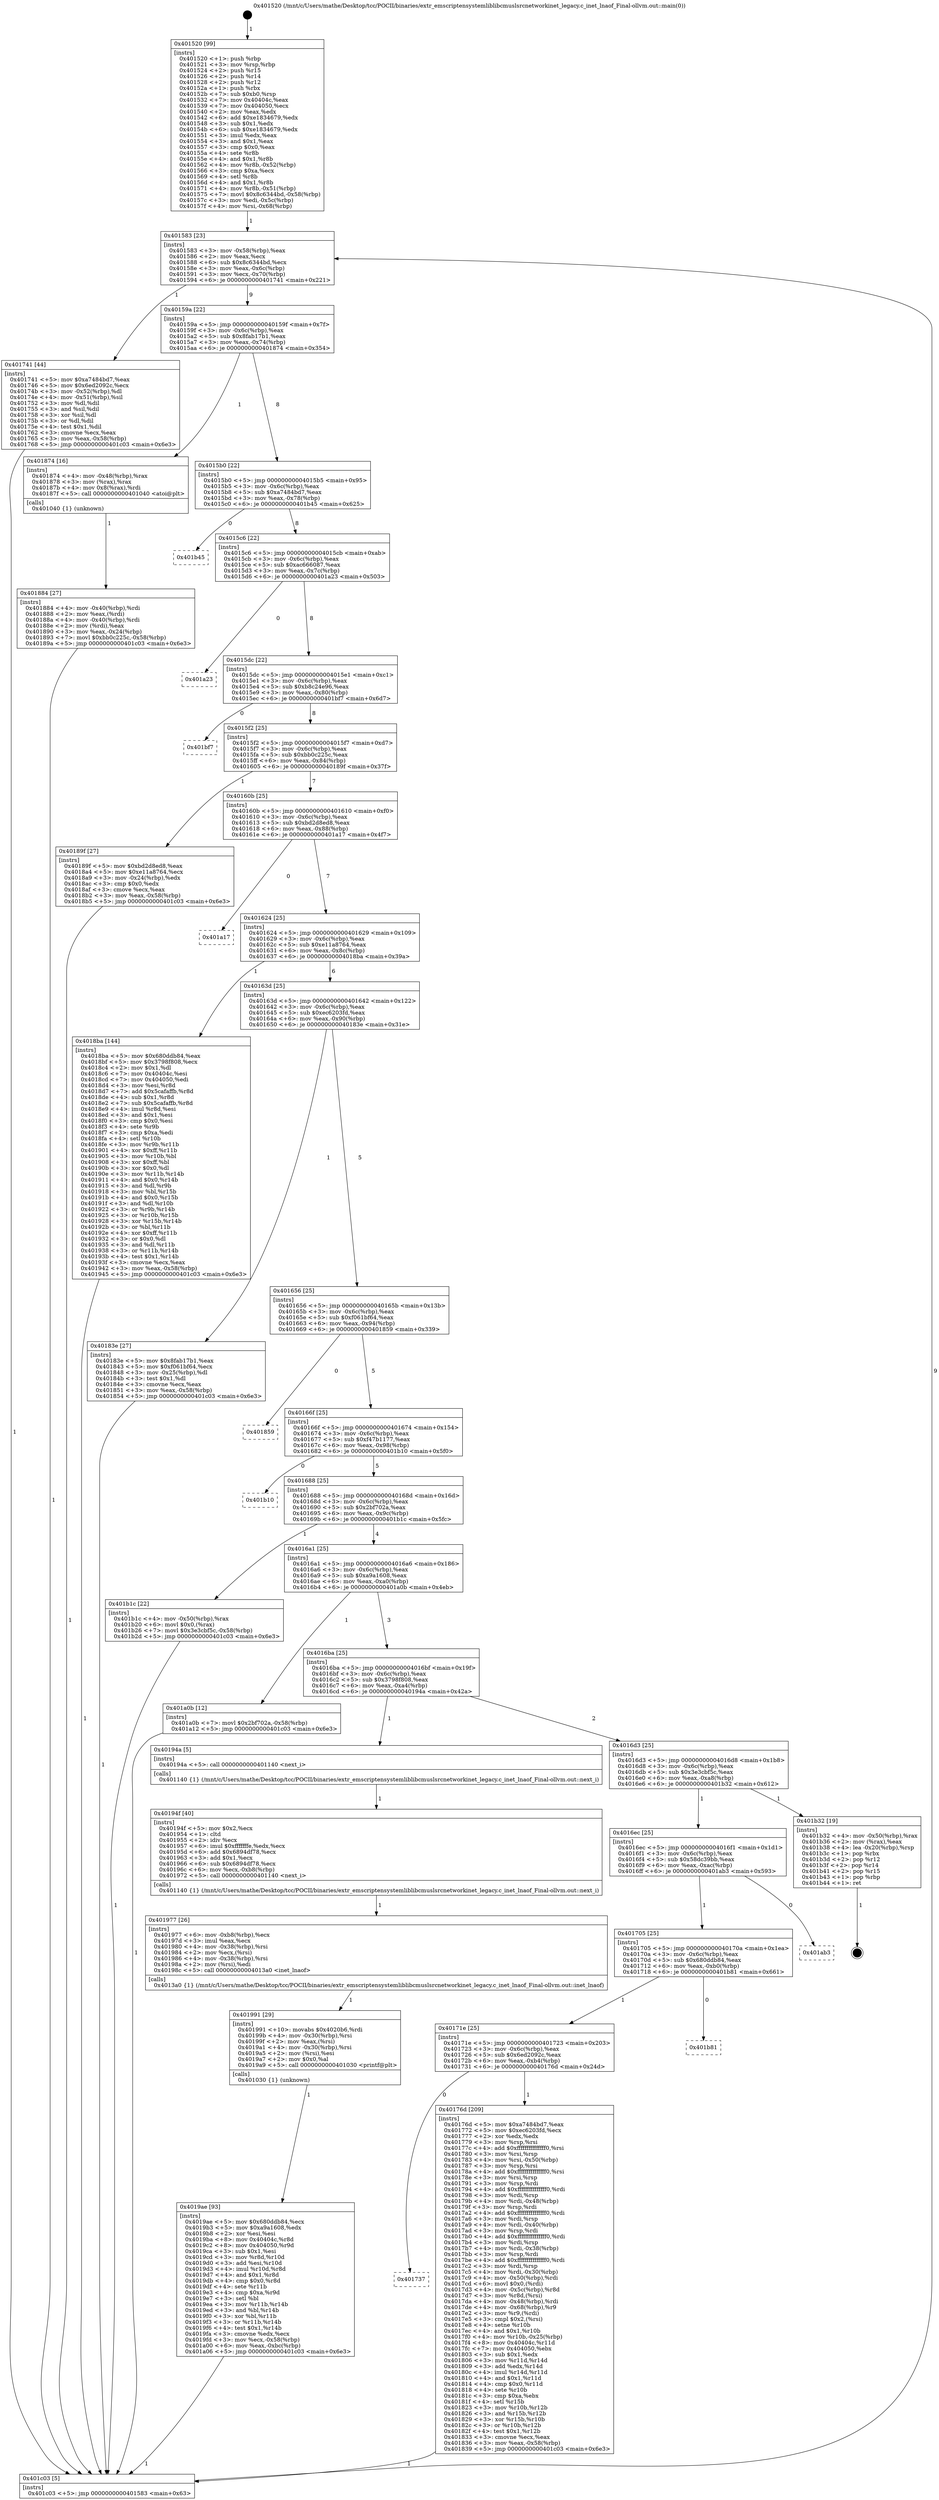 digraph "0x401520" {
  label = "0x401520 (/mnt/c/Users/mathe/Desktop/tcc/POCII/binaries/extr_emscriptensystemliblibcmuslsrcnetworkinet_legacy.c_inet_lnaof_Final-ollvm.out::main(0))"
  labelloc = "t"
  node[shape=record]

  Entry [label="",width=0.3,height=0.3,shape=circle,fillcolor=black,style=filled]
  "0x401583" [label="{
     0x401583 [23]\l
     | [instrs]\l
     &nbsp;&nbsp;0x401583 \<+3\>: mov -0x58(%rbp),%eax\l
     &nbsp;&nbsp;0x401586 \<+2\>: mov %eax,%ecx\l
     &nbsp;&nbsp;0x401588 \<+6\>: sub $0x8c6344bd,%ecx\l
     &nbsp;&nbsp;0x40158e \<+3\>: mov %eax,-0x6c(%rbp)\l
     &nbsp;&nbsp;0x401591 \<+3\>: mov %ecx,-0x70(%rbp)\l
     &nbsp;&nbsp;0x401594 \<+6\>: je 0000000000401741 \<main+0x221\>\l
  }"]
  "0x401741" [label="{
     0x401741 [44]\l
     | [instrs]\l
     &nbsp;&nbsp;0x401741 \<+5\>: mov $0xa7484bd7,%eax\l
     &nbsp;&nbsp;0x401746 \<+5\>: mov $0x6ed2092c,%ecx\l
     &nbsp;&nbsp;0x40174b \<+3\>: mov -0x52(%rbp),%dl\l
     &nbsp;&nbsp;0x40174e \<+4\>: mov -0x51(%rbp),%sil\l
     &nbsp;&nbsp;0x401752 \<+3\>: mov %dl,%dil\l
     &nbsp;&nbsp;0x401755 \<+3\>: and %sil,%dil\l
     &nbsp;&nbsp;0x401758 \<+3\>: xor %sil,%dl\l
     &nbsp;&nbsp;0x40175b \<+3\>: or %dl,%dil\l
     &nbsp;&nbsp;0x40175e \<+4\>: test $0x1,%dil\l
     &nbsp;&nbsp;0x401762 \<+3\>: cmovne %ecx,%eax\l
     &nbsp;&nbsp;0x401765 \<+3\>: mov %eax,-0x58(%rbp)\l
     &nbsp;&nbsp;0x401768 \<+5\>: jmp 0000000000401c03 \<main+0x6e3\>\l
  }"]
  "0x40159a" [label="{
     0x40159a [22]\l
     | [instrs]\l
     &nbsp;&nbsp;0x40159a \<+5\>: jmp 000000000040159f \<main+0x7f\>\l
     &nbsp;&nbsp;0x40159f \<+3\>: mov -0x6c(%rbp),%eax\l
     &nbsp;&nbsp;0x4015a2 \<+5\>: sub $0x8fab17b1,%eax\l
     &nbsp;&nbsp;0x4015a7 \<+3\>: mov %eax,-0x74(%rbp)\l
     &nbsp;&nbsp;0x4015aa \<+6\>: je 0000000000401874 \<main+0x354\>\l
  }"]
  "0x401c03" [label="{
     0x401c03 [5]\l
     | [instrs]\l
     &nbsp;&nbsp;0x401c03 \<+5\>: jmp 0000000000401583 \<main+0x63\>\l
  }"]
  "0x401520" [label="{
     0x401520 [99]\l
     | [instrs]\l
     &nbsp;&nbsp;0x401520 \<+1\>: push %rbp\l
     &nbsp;&nbsp;0x401521 \<+3\>: mov %rsp,%rbp\l
     &nbsp;&nbsp;0x401524 \<+2\>: push %r15\l
     &nbsp;&nbsp;0x401526 \<+2\>: push %r14\l
     &nbsp;&nbsp;0x401528 \<+2\>: push %r12\l
     &nbsp;&nbsp;0x40152a \<+1\>: push %rbx\l
     &nbsp;&nbsp;0x40152b \<+7\>: sub $0xb0,%rsp\l
     &nbsp;&nbsp;0x401532 \<+7\>: mov 0x40404c,%eax\l
     &nbsp;&nbsp;0x401539 \<+7\>: mov 0x404050,%ecx\l
     &nbsp;&nbsp;0x401540 \<+2\>: mov %eax,%edx\l
     &nbsp;&nbsp;0x401542 \<+6\>: add $0xe1834679,%edx\l
     &nbsp;&nbsp;0x401548 \<+3\>: sub $0x1,%edx\l
     &nbsp;&nbsp;0x40154b \<+6\>: sub $0xe1834679,%edx\l
     &nbsp;&nbsp;0x401551 \<+3\>: imul %edx,%eax\l
     &nbsp;&nbsp;0x401554 \<+3\>: and $0x1,%eax\l
     &nbsp;&nbsp;0x401557 \<+3\>: cmp $0x0,%eax\l
     &nbsp;&nbsp;0x40155a \<+4\>: sete %r8b\l
     &nbsp;&nbsp;0x40155e \<+4\>: and $0x1,%r8b\l
     &nbsp;&nbsp;0x401562 \<+4\>: mov %r8b,-0x52(%rbp)\l
     &nbsp;&nbsp;0x401566 \<+3\>: cmp $0xa,%ecx\l
     &nbsp;&nbsp;0x401569 \<+4\>: setl %r8b\l
     &nbsp;&nbsp;0x40156d \<+4\>: and $0x1,%r8b\l
     &nbsp;&nbsp;0x401571 \<+4\>: mov %r8b,-0x51(%rbp)\l
     &nbsp;&nbsp;0x401575 \<+7\>: movl $0x8c6344bd,-0x58(%rbp)\l
     &nbsp;&nbsp;0x40157c \<+3\>: mov %edi,-0x5c(%rbp)\l
     &nbsp;&nbsp;0x40157f \<+4\>: mov %rsi,-0x68(%rbp)\l
  }"]
  Exit [label="",width=0.3,height=0.3,shape=circle,fillcolor=black,style=filled,peripheries=2]
  "0x401874" [label="{
     0x401874 [16]\l
     | [instrs]\l
     &nbsp;&nbsp;0x401874 \<+4\>: mov -0x48(%rbp),%rax\l
     &nbsp;&nbsp;0x401878 \<+3\>: mov (%rax),%rax\l
     &nbsp;&nbsp;0x40187b \<+4\>: mov 0x8(%rax),%rdi\l
     &nbsp;&nbsp;0x40187f \<+5\>: call 0000000000401040 \<atoi@plt\>\l
     | [calls]\l
     &nbsp;&nbsp;0x401040 \{1\} (unknown)\l
  }"]
  "0x4015b0" [label="{
     0x4015b0 [22]\l
     | [instrs]\l
     &nbsp;&nbsp;0x4015b0 \<+5\>: jmp 00000000004015b5 \<main+0x95\>\l
     &nbsp;&nbsp;0x4015b5 \<+3\>: mov -0x6c(%rbp),%eax\l
     &nbsp;&nbsp;0x4015b8 \<+5\>: sub $0xa7484bd7,%eax\l
     &nbsp;&nbsp;0x4015bd \<+3\>: mov %eax,-0x78(%rbp)\l
     &nbsp;&nbsp;0x4015c0 \<+6\>: je 0000000000401b45 \<main+0x625\>\l
  }"]
  "0x4019ae" [label="{
     0x4019ae [93]\l
     | [instrs]\l
     &nbsp;&nbsp;0x4019ae \<+5\>: mov $0x680ddb84,%ecx\l
     &nbsp;&nbsp;0x4019b3 \<+5\>: mov $0xa9a1608,%edx\l
     &nbsp;&nbsp;0x4019b8 \<+2\>: xor %esi,%esi\l
     &nbsp;&nbsp;0x4019ba \<+8\>: mov 0x40404c,%r8d\l
     &nbsp;&nbsp;0x4019c2 \<+8\>: mov 0x404050,%r9d\l
     &nbsp;&nbsp;0x4019ca \<+3\>: sub $0x1,%esi\l
     &nbsp;&nbsp;0x4019cd \<+3\>: mov %r8d,%r10d\l
     &nbsp;&nbsp;0x4019d0 \<+3\>: add %esi,%r10d\l
     &nbsp;&nbsp;0x4019d3 \<+4\>: imul %r10d,%r8d\l
     &nbsp;&nbsp;0x4019d7 \<+4\>: and $0x1,%r8d\l
     &nbsp;&nbsp;0x4019db \<+4\>: cmp $0x0,%r8d\l
     &nbsp;&nbsp;0x4019df \<+4\>: sete %r11b\l
     &nbsp;&nbsp;0x4019e3 \<+4\>: cmp $0xa,%r9d\l
     &nbsp;&nbsp;0x4019e7 \<+3\>: setl %bl\l
     &nbsp;&nbsp;0x4019ea \<+3\>: mov %r11b,%r14b\l
     &nbsp;&nbsp;0x4019ed \<+3\>: and %bl,%r14b\l
     &nbsp;&nbsp;0x4019f0 \<+3\>: xor %bl,%r11b\l
     &nbsp;&nbsp;0x4019f3 \<+3\>: or %r11b,%r14b\l
     &nbsp;&nbsp;0x4019f6 \<+4\>: test $0x1,%r14b\l
     &nbsp;&nbsp;0x4019fa \<+3\>: cmovne %edx,%ecx\l
     &nbsp;&nbsp;0x4019fd \<+3\>: mov %ecx,-0x58(%rbp)\l
     &nbsp;&nbsp;0x401a00 \<+6\>: mov %eax,-0xbc(%rbp)\l
     &nbsp;&nbsp;0x401a06 \<+5\>: jmp 0000000000401c03 \<main+0x6e3\>\l
  }"]
  "0x401b45" [label="{
     0x401b45\l
  }", style=dashed]
  "0x4015c6" [label="{
     0x4015c6 [22]\l
     | [instrs]\l
     &nbsp;&nbsp;0x4015c6 \<+5\>: jmp 00000000004015cb \<main+0xab\>\l
     &nbsp;&nbsp;0x4015cb \<+3\>: mov -0x6c(%rbp),%eax\l
     &nbsp;&nbsp;0x4015ce \<+5\>: sub $0xac666087,%eax\l
     &nbsp;&nbsp;0x4015d3 \<+3\>: mov %eax,-0x7c(%rbp)\l
     &nbsp;&nbsp;0x4015d6 \<+6\>: je 0000000000401a23 \<main+0x503\>\l
  }"]
  "0x401991" [label="{
     0x401991 [29]\l
     | [instrs]\l
     &nbsp;&nbsp;0x401991 \<+10\>: movabs $0x4020b6,%rdi\l
     &nbsp;&nbsp;0x40199b \<+4\>: mov -0x30(%rbp),%rsi\l
     &nbsp;&nbsp;0x40199f \<+2\>: mov %eax,(%rsi)\l
     &nbsp;&nbsp;0x4019a1 \<+4\>: mov -0x30(%rbp),%rsi\l
     &nbsp;&nbsp;0x4019a5 \<+2\>: mov (%rsi),%esi\l
     &nbsp;&nbsp;0x4019a7 \<+2\>: mov $0x0,%al\l
     &nbsp;&nbsp;0x4019a9 \<+5\>: call 0000000000401030 \<printf@plt\>\l
     | [calls]\l
     &nbsp;&nbsp;0x401030 \{1\} (unknown)\l
  }"]
  "0x401a23" [label="{
     0x401a23\l
  }", style=dashed]
  "0x4015dc" [label="{
     0x4015dc [22]\l
     | [instrs]\l
     &nbsp;&nbsp;0x4015dc \<+5\>: jmp 00000000004015e1 \<main+0xc1\>\l
     &nbsp;&nbsp;0x4015e1 \<+3\>: mov -0x6c(%rbp),%eax\l
     &nbsp;&nbsp;0x4015e4 \<+5\>: sub $0xb8c24e96,%eax\l
     &nbsp;&nbsp;0x4015e9 \<+3\>: mov %eax,-0x80(%rbp)\l
     &nbsp;&nbsp;0x4015ec \<+6\>: je 0000000000401bf7 \<main+0x6d7\>\l
  }"]
  "0x401977" [label="{
     0x401977 [26]\l
     | [instrs]\l
     &nbsp;&nbsp;0x401977 \<+6\>: mov -0xb8(%rbp),%ecx\l
     &nbsp;&nbsp;0x40197d \<+3\>: imul %eax,%ecx\l
     &nbsp;&nbsp;0x401980 \<+4\>: mov -0x38(%rbp),%rsi\l
     &nbsp;&nbsp;0x401984 \<+2\>: mov %ecx,(%rsi)\l
     &nbsp;&nbsp;0x401986 \<+4\>: mov -0x38(%rbp),%rsi\l
     &nbsp;&nbsp;0x40198a \<+2\>: mov (%rsi),%edi\l
     &nbsp;&nbsp;0x40198c \<+5\>: call 00000000004013a0 \<inet_lnaof\>\l
     | [calls]\l
     &nbsp;&nbsp;0x4013a0 \{1\} (/mnt/c/Users/mathe/Desktop/tcc/POCII/binaries/extr_emscriptensystemliblibcmuslsrcnetworkinet_legacy.c_inet_lnaof_Final-ollvm.out::inet_lnaof)\l
  }"]
  "0x401bf7" [label="{
     0x401bf7\l
  }", style=dashed]
  "0x4015f2" [label="{
     0x4015f2 [25]\l
     | [instrs]\l
     &nbsp;&nbsp;0x4015f2 \<+5\>: jmp 00000000004015f7 \<main+0xd7\>\l
     &nbsp;&nbsp;0x4015f7 \<+3\>: mov -0x6c(%rbp),%eax\l
     &nbsp;&nbsp;0x4015fa \<+5\>: sub $0xbb0c225c,%eax\l
     &nbsp;&nbsp;0x4015ff \<+6\>: mov %eax,-0x84(%rbp)\l
     &nbsp;&nbsp;0x401605 \<+6\>: je 000000000040189f \<main+0x37f\>\l
  }"]
  "0x40194f" [label="{
     0x40194f [40]\l
     | [instrs]\l
     &nbsp;&nbsp;0x40194f \<+5\>: mov $0x2,%ecx\l
     &nbsp;&nbsp;0x401954 \<+1\>: cltd\l
     &nbsp;&nbsp;0x401955 \<+2\>: idiv %ecx\l
     &nbsp;&nbsp;0x401957 \<+6\>: imul $0xfffffffe,%edx,%ecx\l
     &nbsp;&nbsp;0x40195d \<+6\>: add $0x6894df78,%ecx\l
     &nbsp;&nbsp;0x401963 \<+3\>: add $0x1,%ecx\l
     &nbsp;&nbsp;0x401966 \<+6\>: sub $0x6894df78,%ecx\l
     &nbsp;&nbsp;0x40196c \<+6\>: mov %ecx,-0xb8(%rbp)\l
     &nbsp;&nbsp;0x401972 \<+5\>: call 0000000000401140 \<next_i\>\l
     | [calls]\l
     &nbsp;&nbsp;0x401140 \{1\} (/mnt/c/Users/mathe/Desktop/tcc/POCII/binaries/extr_emscriptensystemliblibcmuslsrcnetworkinet_legacy.c_inet_lnaof_Final-ollvm.out::next_i)\l
  }"]
  "0x40189f" [label="{
     0x40189f [27]\l
     | [instrs]\l
     &nbsp;&nbsp;0x40189f \<+5\>: mov $0xbd2d8ed8,%eax\l
     &nbsp;&nbsp;0x4018a4 \<+5\>: mov $0xe11a8764,%ecx\l
     &nbsp;&nbsp;0x4018a9 \<+3\>: mov -0x24(%rbp),%edx\l
     &nbsp;&nbsp;0x4018ac \<+3\>: cmp $0x0,%edx\l
     &nbsp;&nbsp;0x4018af \<+3\>: cmove %ecx,%eax\l
     &nbsp;&nbsp;0x4018b2 \<+3\>: mov %eax,-0x58(%rbp)\l
     &nbsp;&nbsp;0x4018b5 \<+5\>: jmp 0000000000401c03 \<main+0x6e3\>\l
  }"]
  "0x40160b" [label="{
     0x40160b [25]\l
     | [instrs]\l
     &nbsp;&nbsp;0x40160b \<+5\>: jmp 0000000000401610 \<main+0xf0\>\l
     &nbsp;&nbsp;0x401610 \<+3\>: mov -0x6c(%rbp),%eax\l
     &nbsp;&nbsp;0x401613 \<+5\>: sub $0xbd2d8ed8,%eax\l
     &nbsp;&nbsp;0x401618 \<+6\>: mov %eax,-0x88(%rbp)\l
     &nbsp;&nbsp;0x40161e \<+6\>: je 0000000000401a17 \<main+0x4f7\>\l
  }"]
  "0x401884" [label="{
     0x401884 [27]\l
     | [instrs]\l
     &nbsp;&nbsp;0x401884 \<+4\>: mov -0x40(%rbp),%rdi\l
     &nbsp;&nbsp;0x401888 \<+2\>: mov %eax,(%rdi)\l
     &nbsp;&nbsp;0x40188a \<+4\>: mov -0x40(%rbp),%rdi\l
     &nbsp;&nbsp;0x40188e \<+2\>: mov (%rdi),%eax\l
     &nbsp;&nbsp;0x401890 \<+3\>: mov %eax,-0x24(%rbp)\l
     &nbsp;&nbsp;0x401893 \<+7\>: movl $0xbb0c225c,-0x58(%rbp)\l
     &nbsp;&nbsp;0x40189a \<+5\>: jmp 0000000000401c03 \<main+0x6e3\>\l
  }"]
  "0x401a17" [label="{
     0x401a17\l
  }", style=dashed]
  "0x401624" [label="{
     0x401624 [25]\l
     | [instrs]\l
     &nbsp;&nbsp;0x401624 \<+5\>: jmp 0000000000401629 \<main+0x109\>\l
     &nbsp;&nbsp;0x401629 \<+3\>: mov -0x6c(%rbp),%eax\l
     &nbsp;&nbsp;0x40162c \<+5\>: sub $0xe11a8764,%eax\l
     &nbsp;&nbsp;0x401631 \<+6\>: mov %eax,-0x8c(%rbp)\l
     &nbsp;&nbsp;0x401637 \<+6\>: je 00000000004018ba \<main+0x39a\>\l
  }"]
  "0x401737" [label="{
     0x401737\l
  }", style=dashed]
  "0x4018ba" [label="{
     0x4018ba [144]\l
     | [instrs]\l
     &nbsp;&nbsp;0x4018ba \<+5\>: mov $0x680ddb84,%eax\l
     &nbsp;&nbsp;0x4018bf \<+5\>: mov $0x3798f808,%ecx\l
     &nbsp;&nbsp;0x4018c4 \<+2\>: mov $0x1,%dl\l
     &nbsp;&nbsp;0x4018c6 \<+7\>: mov 0x40404c,%esi\l
     &nbsp;&nbsp;0x4018cd \<+7\>: mov 0x404050,%edi\l
     &nbsp;&nbsp;0x4018d4 \<+3\>: mov %esi,%r8d\l
     &nbsp;&nbsp;0x4018d7 \<+7\>: add $0x5cafaffb,%r8d\l
     &nbsp;&nbsp;0x4018de \<+4\>: sub $0x1,%r8d\l
     &nbsp;&nbsp;0x4018e2 \<+7\>: sub $0x5cafaffb,%r8d\l
     &nbsp;&nbsp;0x4018e9 \<+4\>: imul %r8d,%esi\l
     &nbsp;&nbsp;0x4018ed \<+3\>: and $0x1,%esi\l
     &nbsp;&nbsp;0x4018f0 \<+3\>: cmp $0x0,%esi\l
     &nbsp;&nbsp;0x4018f3 \<+4\>: sete %r9b\l
     &nbsp;&nbsp;0x4018f7 \<+3\>: cmp $0xa,%edi\l
     &nbsp;&nbsp;0x4018fa \<+4\>: setl %r10b\l
     &nbsp;&nbsp;0x4018fe \<+3\>: mov %r9b,%r11b\l
     &nbsp;&nbsp;0x401901 \<+4\>: xor $0xff,%r11b\l
     &nbsp;&nbsp;0x401905 \<+3\>: mov %r10b,%bl\l
     &nbsp;&nbsp;0x401908 \<+3\>: xor $0xff,%bl\l
     &nbsp;&nbsp;0x40190b \<+3\>: xor $0x0,%dl\l
     &nbsp;&nbsp;0x40190e \<+3\>: mov %r11b,%r14b\l
     &nbsp;&nbsp;0x401911 \<+4\>: and $0x0,%r14b\l
     &nbsp;&nbsp;0x401915 \<+3\>: and %dl,%r9b\l
     &nbsp;&nbsp;0x401918 \<+3\>: mov %bl,%r15b\l
     &nbsp;&nbsp;0x40191b \<+4\>: and $0x0,%r15b\l
     &nbsp;&nbsp;0x40191f \<+3\>: and %dl,%r10b\l
     &nbsp;&nbsp;0x401922 \<+3\>: or %r9b,%r14b\l
     &nbsp;&nbsp;0x401925 \<+3\>: or %r10b,%r15b\l
     &nbsp;&nbsp;0x401928 \<+3\>: xor %r15b,%r14b\l
     &nbsp;&nbsp;0x40192b \<+3\>: or %bl,%r11b\l
     &nbsp;&nbsp;0x40192e \<+4\>: xor $0xff,%r11b\l
     &nbsp;&nbsp;0x401932 \<+3\>: or $0x0,%dl\l
     &nbsp;&nbsp;0x401935 \<+3\>: and %dl,%r11b\l
     &nbsp;&nbsp;0x401938 \<+3\>: or %r11b,%r14b\l
     &nbsp;&nbsp;0x40193b \<+4\>: test $0x1,%r14b\l
     &nbsp;&nbsp;0x40193f \<+3\>: cmovne %ecx,%eax\l
     &nbsp;&nbsp;0x401942 \<+3\>: mov %eax,-0x58(%rbp)\l
     &nbsp;&nbsp;0x401945 \<+5\>: jmp 0000000000401c03 \<main+0x6e3\>\l
  }"]
  "0x40163d" [label="{
     0x40163d [25]\l
     | [instrs]\l
     &nbsp;&nbsp;0x40163d \<+5\>: jmp 0000000000401642 \<main+0x122\>\l
     &nbsp;&nbsp;0x401642 \<+3\>: mov -0x6c(%rbp),%eax\l
     &nbsp;&nbsp;0x401645 \<+5\>: sub $0xec6203fd,%eax\l
     &nbsp;&nbsp;0x40164a \<+6\>: mov %eax,-0x90(%rbp)\l
     &nbsp;&nbsp;0x401650 \<+6\>: je 000000000040183e \<main+0x31e\>\l
  }"]
  "0x40176d" [label="{
     0x40176d [209]\l
     | [instrs]\l
     &nbsp;&nbsp;0x40176d \<+5\>: mov $0xa7484bd7,%eax\l
     &nbsp;&nbsp;0x401772 \<+5\>: mov $0xec6203fd,%ecx\l
     &nbsp;&nbsp;0x401777 \<+2\>: xor %edx,%edx\l
     &nbsp;&nbsp;0x401779 \<+3\>: mov %rsp,%rsi\l
     &nbsp;&nbsp;0x40177c \<+4\>: add $0xfffffffffffffff0,%rsi\l
     &nbsp;&nbsp;0x401780 \<+3\>: mov %rsi,%rsp\l
     &nbsp;&nbsp;0x401783 \<+4\>: mov %rsi,-0x50(%rbp)\l
     &nbsp;&nbsp;0x401787 \<+3\>: mov %rsp,%rsi\l
     &nbsp;&nbsp;0x40178a \<+4\>: add $0xfffffffffffffff0,%rsi\l
     &nbsp;&nbsp;0x40178e \<+3\>: mov %rsi,%rsp\l
     &nbsp;&nbsp;0x401791 \<+3\>: mov %rsp,%rdi\l
     &nbsp;&nbsp;0x401794 \<+4\>: add $0xfffffffffffffff0,%rdi\l
     &nbsp;&nbsp;0x401798 \<+3\>: mov %rdi,%rsp\l
     &nbsp;&nbsp;0x40179b \<+4\>: mov %rdi,-0x48(%rbp)\l
     &nbsp;&nbsp;0x40179f \<+3\>: mov %rsp,%rdi\l
     &nbsp;&nbsp;0x4017a2 \<+4\>: add $0xfffffffffffffff0,%rdi\l
     &nbsp;&nbsp;0x4017a6 \<+3\>: mov %rdi,%rsp\l
     &nbsp;&nbsp;0x4017a9 \<+4\>: mov %rdi,-0x40(%rbp)\l
     &nbsp;&nbsp;0x4017ad \<+3\>: mov %rsp,%rdi\l
     &nbsp;&nbsp;0x4017b0 \<+4\>: add $0xfffffffffffffff0,%rdi\l
     &nbsp;&nbsp;0x4017b4 \<+3\>: mov %rdi,%rsp\l
     &nbsp;&nbsp;0x4017b7 \<+4\>: mov %rdi,-0x38(%rbp)\l
     &nbsp;&nbsp;0x4017bb \<+3\>: mov %rsp,%rdi\l
     &nbsp;&nbsp;0x4017be \<+4\>: add $0xfffffffffffffff0,%rdi\l
     &nbsp;&nbsp;0x4017c2 \<+3\>: mov %rdi,%rsp\l
     &nbsp;&nbsp;0x4017c5 \<+4\>: mov %rdi,-0x30(%rbp)\l
     &nbsp;&nbsp;0x4017c9 \<+4\>: mov -0x50(%rbp),%rdi\l
     &nbsp;&nbsp;0x4017cd \<+6\>: movl $0x0,(%rdi)\l
     &nbsp;&nbsp;0x4017d3 \<+4\>: mov -0x5c(%rbp),%r8d\l
     &nbsp;&nbsp;0x4017d7 \<+3\>: mov %r8d,(%rsi)\l
     &nbsp;&nbsp;0x4017da \<+4\>: mov -0x48(%rbp),%rdi\l
     &nbsp;&nbsp;0x4017de \<+4\>: mov -0x68(%rbp),%r9\l
     &nbsp;&nbsp;0x4017e2 \<+3\>: mov %r9,(%rdi)\l
     &nbsp;&nbsp;0x4017e5 \<+3\>: cmpl $0x2,(%rsi)\l
     &nbsp;&nbsp;0x4017e8 \<+4\>: setne %r10b\l
     &nbsp;&nbsp;0x4017ec \<+4\>: and $0x1,%r10b\l
     &nbsp;&nbsp;0x4017f0 \<+4\>: mov %r10b,-0x25(%rbp)\l
     &nbsp;&nbsp;0x4017f4 \<+8\>: mov 0x40404c,%r11d\l
     &nbsp;&nbsp;0x4017fc \<+7\>: mov 0x404050,%ebx\l
     &nbsp;&nbsp;0x401803 \<+3\>: sub $0x1,%edx\l
     &nbsp;&nbsp;0x401806 \<+3\>: mov %r11d,%r14d\l
     &nbsp;&nbsp;0x401809 \<+3\>: add %edx,%r14d\l
     &nbsp;&nbsp;0x40180c \<+4\>: imul %r14d,%r11d\l
     &nbsp;&nbsp;0x401810 \<+4\>: and $0x1,%r11d\l
     &nbsp;&nbsp;0x401814 \<+4\>: cmp $0x0,%r11d\l
     &nbsp;&nbsp;0x401818 \<+4\>: sete %r10b\l
     &nbsp;&nbsp;0x40181c \<+3\>: cmp $0xa,%ebx\l
     &nbsp;&nbsp;0x40181f \<+4\>: setl %r15b\l
     &nbsp;&nbsp;0x401823 \<+3\>: mov %r10b,%r12b\l
     &nbsp;&nbsp;0x401826 \<+3\>: and %r15b,%r12b\l
     &nbsp;&nbsp;0x401829 \<+3\>: xor %r15b,%r10b\l
     &nbsp;&nbsp;0x40182c \<+3\>: or %r10b,%r12b\l
     &nbsp;&nbsp;0x40182f \<+4\>: test $0x1,%r12b\l
     &nbsp;&nbsp;0x401833 \<+3\>: cmovne %ecx,%eax\l
     &nbsp;&nbsp;0x401836 \<+3\>: mov %eax,-0x58(%rbp)\l
     &nbsp;&nbsp;0x401839 \<+5\>: jmp 0000000000401c03 \<main+0x6e3\>\l
  }"]
  "0x40183e" [label="{
     0x40183e [27]\l
     | [instrs]\l
     &nbsp;&nbsp;0x40183e \<+5\>: mov $0x8fab17b1,%eax\l
     &nbsp;&nbsp;0x401843 \<+5\>: mov $0xf061bf64,%ecx\l
     &nbsp;&nbsp;0x401848 \<+3\>: mov -0x25(%rbp),%dl\l
     &nbsp;&nbsp;0x40184b \<+3\>: test $0x1,%dl\l
     &nbsp;&nbsp;0x40184e \<+3\>: cmovne %ecx,%eax\l
     &nbsp;&nbsp;0x401851 \<+3\>: mov %eax,-0x58(%rbp)\l
     &nbsp;&nbsp;0x401854 \<+5\>: jmp 0000000000401c03 \<main+0x6e3\>\l
  }"]
  "0x401656" [label="{
     0x401656 [25]\l
     | [instrs]\l
     &nbsp;&nbsp;0x401656 \<+5\>: jmp 000000000040165b \<main+0x13b\>\l
     &nbsp;&nbsp;0x40165b \<+3\>: mov -0x6c(%rbp),%eax\l
     &nbsp;&nbsp;0x40165e \<+5\>: sub $0xf061bf64,%eax\l
     &nbsp;&nbsp;0x401663 \<+6\>: mov %eax,-0x94(%rbp)\l
     &nbsp;&nbsp;0x401669 \<+6\>: je 0000000000401859 \<main+0x339\>\l
  }"]
  "0x40171e" [label="{
     0x40171e [25]\l
     | [instrs]\l
     &nbsp;&nbsp;0x40171e \<+5\>: jmp 0000000000401723 \<main+0x203\>\l
     &nbsp;&nbsp;0x401723 \<+3\>: mov -0x6c(%rbp),%eax\l
     &nbsp;&nbsp;0x401726 \<+5\>: sub $0x6ed2092c,%eax\l
     &nbsp;&nbsp;0x40172b \<+6\>: mov %eax,-0xb4(%rbp)\l
     &nbsp;&nbsp;0x401731 \<+6\>: je 000000000040176d \<main+0x24d\>\l
  }"]
  "0x401859" [label="{
     0x401859\l
  }", style=dashed]
  "0x40166f" [label="{
     0x40166f [25]\l
     | [instrs]\l
     &nbsp;&nbsp;0x40166f \<+5\>: jmp 0000000000401674 \<main+0x154\>\l
     &nbsp;&nbsp;0x401674 \<+3\>: mov -0x6c(%rbp),%eax\l
     &nbsp;&nbsp;0x401677 \<+5\>: sub $0xf47b1177,%eax\l
     &nbsp;&nbsp;0x40167c \<+6\>: mov %eax,-0x98(%rbp)\l
     &nbsp;&nbsp;0x401682 \<+6\>: je 0000000000401b10 \<main+0x5f0\>\l
  }"]
  "0x401b81" [label="{
     0x401b81\l
  }", style=dashed]
  "0x401b10" [label="{
     0x401b10\l
  }", style=dashed]
  "0x401688" [label="{
     0x401688 [25]\l
     | [instrs]\l
     &nbsp;&nbsp;0x401688 \<+5\>: jmp 000000000040168d \<main+0x16d\>\l
     &nbsp;&nbsp;0x40168d \<+3\>: mov -0x6c(%rbp),%eax\l
     &nbsp;&nbsp;0x401690 \<+5\>: sub $0x2bf702a,%eax\l
     &nbsp;&nbsp;0x401695 \<+6\>: mov %eax,-0x9c(%rbp)\l
     &nbsp;&nbsp;0x40169b \<+6\>: je 0000000000401b1c \<main+0x5fc\>\l
  }"]
  "0x401705" [label="{
     0x401705 [25]\l
     | [instrs]\l
     &nbsp;&nbsp;0x401705 \<+5\>: jmp 000000000040170a \<main+0x1ea\>\l
     &nbsp;&nbsp;0x40170a \<+3\>: mov -0x6c(%rbp),%eax\l
     &nbsp;&nbsp;0x40170d \<+5\>: sub $0x680ddb84,%eax\l
     &nbsp;&nbsp;0x401712 \<+6\>: mov %eax,-0xb0(%rbp)\l
     &nbsp;&nbsp;0x401718 \<+6\>: je 0000000000401b81 \<main+0x661\>\l
  }"]
  "0x401b1c" [label="{
     0x401b1c [22]\l
     | [instrs]\l
     &nbsp;&nbsp;0x401b1c \<+4\>: mov -0x50(%rbp),%rax\l
     &nbsp;&nbsp;0x401b20 \<+6\>: movl $0x0,(%rax)\l
     &nbsp;&nbsp;0x401b26 \<+7\>: movl $0x3e3cbf5c,-0x58(%rbp)\l
     &nbsp;&nbsp;0x401b2d \<+5\>: jmp 0000000000401c03 \<main+0x6e3\>\l
  }"]
  "0x4016a1" [label="{
     0x4016a1 [25]\l
     | [instrs]\l
     &nbsp;&nbsp;0x4016a1 \<+5\>: jmp 00000000004016a6 \<main+0x186\>\l
     &nbsp;&nbsp;0x4016a6 \<+3\>: mov -0x6c(%rbp),%eax\l
     &nbsp;&nbsp;0x4016a9 \<+5\>: sub $0xa9a1608,%eax\l
     &nbsp;&nbsp;0x4016ae \<+6\>: mov %eax,-0xa0(%rbp)\l
     &nbsp;&nbsp;0x4016b4 \<+6\>: je 0000000000401a0b \<main+0x4eb\>\l
  }"]
  "0x401ab3" [label="{
     0x401ab3\l
  }", style=dashed]
  "0x401a0b" [label="{
     0x401a0b [12]\l
     | [instrs]\l
     &nbsp;&nbsp;0x401a0b \<+7\>: movl $0x2bf702a,-0x58(%rbp)\l
     &nbsp;&nbsp;0x401a12 \<+5\>: jmp 0000000000401c03 \<main+0x6e3\>\l
  }"]
  "0x4016ba" [label="{
     0x4016ba [25]\l
     | [instrs]\l
     &nbsp;&nbsp;0x4016ba \<+5\>: jmp 00000000004016bf \<main+0x19f\>\l
     &nbsp;&nbsp;0x4016bf \<+3\>: mov -0x6c(%rbp),%eax\l
     &nbsp;&nbsp;0x4016c2 \<+5\>: sub $0x3798f808,%eax\l
     &nbsp;&nbsp;0x4016c7 \<+6\>: mov %eax,-0xa4(%rbp)\l
     &nbsp;&nbsp;0x4016cd \<+6\>: je 000000000040194a \<main+0x42a\>\l
  }"]
  "0x4016ec" [label="{
     0x4016ec [25]\l
     | [instrs]\l
     &nbsp;&nbsp;0x4016ec \<+5\>: jmp 00000000004016f1 \<main+0x1d1\>\l
     &nbsp;&nbsp;0x4016f1 \<+3\>: mov -0x6c(%rbp),%eax\l
     &nbsp;&nbsp;0x4016f4 \<+5\>: sub $0x58dc39bb,%eax\l
     &nbsp;&nbsp;0x4016f9 \<+6\>: mov %eax,-0xac(%rbp)\l
     &nbsp;&nbsp;0x4016ff \<+6\>: je 0000000000401ab3 \<main+0x593\>\l
  }"]
  "0x40194a" [label="{
     0x40194a [5]\l
     | [instrs]\l
     &nbsp;&nbsp;0x40194a \<+5\>: call 0000000000401140 \<next_i\>\l
     | [calls]\l
     &nbsp;&nbsp;0x401140 \{1\} (/mnt/c/Users/mathe/Desktop/tcc/POCII/binaries/extr_emscriptensystemliblibcmuslsrcnetworkinet_legacy.c_inet_lnaof_Final-ollvm.out::next_i)\l
  }"]
  "0x4016d3" [label="{
     0x4016d3 [25]\l
     | [instrs]\l
     &nbsp;&nbsp;0x4016d3 \<+5\>: jmp 00000000004016d8 \<main+0x1b8\>\l
     &nbsp;&nbsp;0x4016d8 \<+3\>: mov -0x6c(%rbp),%eax\l
     &nbsp;&nbsp;0x4016db \<+5\>: sub $0x3e3cbf5c,%eax\l
     &nbsp;&nbsp;0x4016e0 \<+6\>: mov %eax,-0xa8(%rbp)\l
     &nbsp;&nbsp;0x4016e6 \<+6\>: je 0000000000401b32 \<main+0x612\>\l
  }"]
  "0x401b32" [label="{
     0x401b32 [19]\l
     | [instrs]\l
     &nbsp;&nbsp;0x401b32 \<+4\>: mov -0x50(%rbp),%rax\l
     &nbsp;&nbsp;0x401b36 \<+2\>: mov (%rax),%eax\l
     &nbsp;&nbsp;0x401b38 \<+4\>: lea -0x20(%rbp),%rsp\l
     &nbsp;&nbsp;0x401b3c \<+1\>: pop %rbx\l
     &nbsp;&nbsp;0x401b3d \<+2\>: pop %r12\l
     &nbsp;&nbsp;0x401b3f \<+2\>: pop %r14\l
     &nbsp;&nbsp;0x401b41 \<+2\>: pop %r15\l
     &nbsp;&nbsp;0x401b43 \<+1\>: pop %rbp\l
     &nbsp;&nbsp;0x401b44 \<+1\>: ret\l
  }"]
  Entry -> "0x401520" [label=" 1"]
  "0x401583" -> "0x401741" [label=" 1"]
  "0x401583" -> "0x40159a" [label=" 9"]
  "0x401741" -> "0x401c03" [label=" 1"]
  "0x401520" -> "0x401583" [label=" 1"]
  "0x401c03" -> "0x401583" [label=" 9"]
  "0x401b32" -> Exit [label=" 1"]
  "0x40159a" -> "0x401874" [label=" 1"]
  "0x40159a" -> "0x4015b0" [label=" 8"]
  "0x401b1c" -> "0x401c03" [label=" 1"]
  "0x4015b0" -> "0x401b45" [label=" 0"]
  "0x4015b0" -> "0x4015c6" [label=" 8"]
  "0x401a0b" -> "0x401c03" [label=" 1"]
  "0x4015c6" -> "0x401a23" [label=" 0"]
  "0x4015c6" -> "0x4015dc" [label=" 8"]
  "0x4019ae" -> "0x401c03" [label=" 1"]
  "0x4015dc" -> "0x401bf7" [label=" 0"]
  "0x4015dc" -> "0x4015f2" [label=" 8"]
  "0x401991" -> "0x4019ae" [label=" 1"]
  "0x4015f2" -> "0x40189f" [label=" 1"]
  "0x4015f2" -> "0x40160b" [label=" 7"]
  "0x401977" -> "0x401991" [label=" 1"]
  "0x40160b" -> "0x401a17" [label=" 0"]
  "0x40160b" -> "0x401624" [label=" 7"]
  "0x40194f" -> "0x401977" [label=" 1"]
  "0x401624" -> "0x4018ba" [label=" 1"]
  "0x401624" -> "0x40163d" [label=" 6"]
  "0x40194a" -> "0x40194f" [label=" 1"]
  "0x40163d" -> "0x40183e" [label=" 1"]
  "0x40163d" -> "0x401656" [label=" 5"]
  "0x4018ba" -> "0x401c03" [label=" 1"]
  "0x401656" -> "0x401859" [label=" 0"]
  "0x401656" -> "0x40166f" [label=" 5"]
  "0x401884" -> "0x401c03" [label=" 1"]
  "0x40166f" -> "0x401b10" [label=" 0"]
  "0x40166f" -> "0x401688" [label=" 5"]
  "0x401874" -> "0x401884" [label=" 1"]
  "0x401688" -> "0x401b1c" [label=" 1"]
  "0x401688" -> "0x4016a1" [label=" 4"]
  "0x40176d" -> "0x401c03" [label=" 1"]
  "0x4016a1" -> "0x401a0b" [label=" 1"]
  "0x4016a1" -> "0x4016ba" [label=" 3"]
  "0x40171e" -> "0x401737" [label=" 0"]
  "0x4016ba" -> "0x40194a" [label=" 1"]
  "0x4016ba" -> "0x4016d3" [label=" 2"]
  "0x40189f" -> "0x401c03" [label=" 1"]
  "0x4016d3" -> "0x401b32" [label=" 1"]
  "0x4016d3" -> "0x4016ec" [label=" 1"]
  "0x40171e" -> "0x40176d" [label=" 1"]
  "0x4016ec" -> "0x401ab3" [label=" 0"]
  "0x4016ec" -> "0x401705" [label=" 1"]
  "0x40183e" -> "0x401c03" [label=" 1"]
  "0x401705" -> "0x401b81" [label=" 0"]
  "0x401705" -> "0x40171e" [label=" 1"]
}
